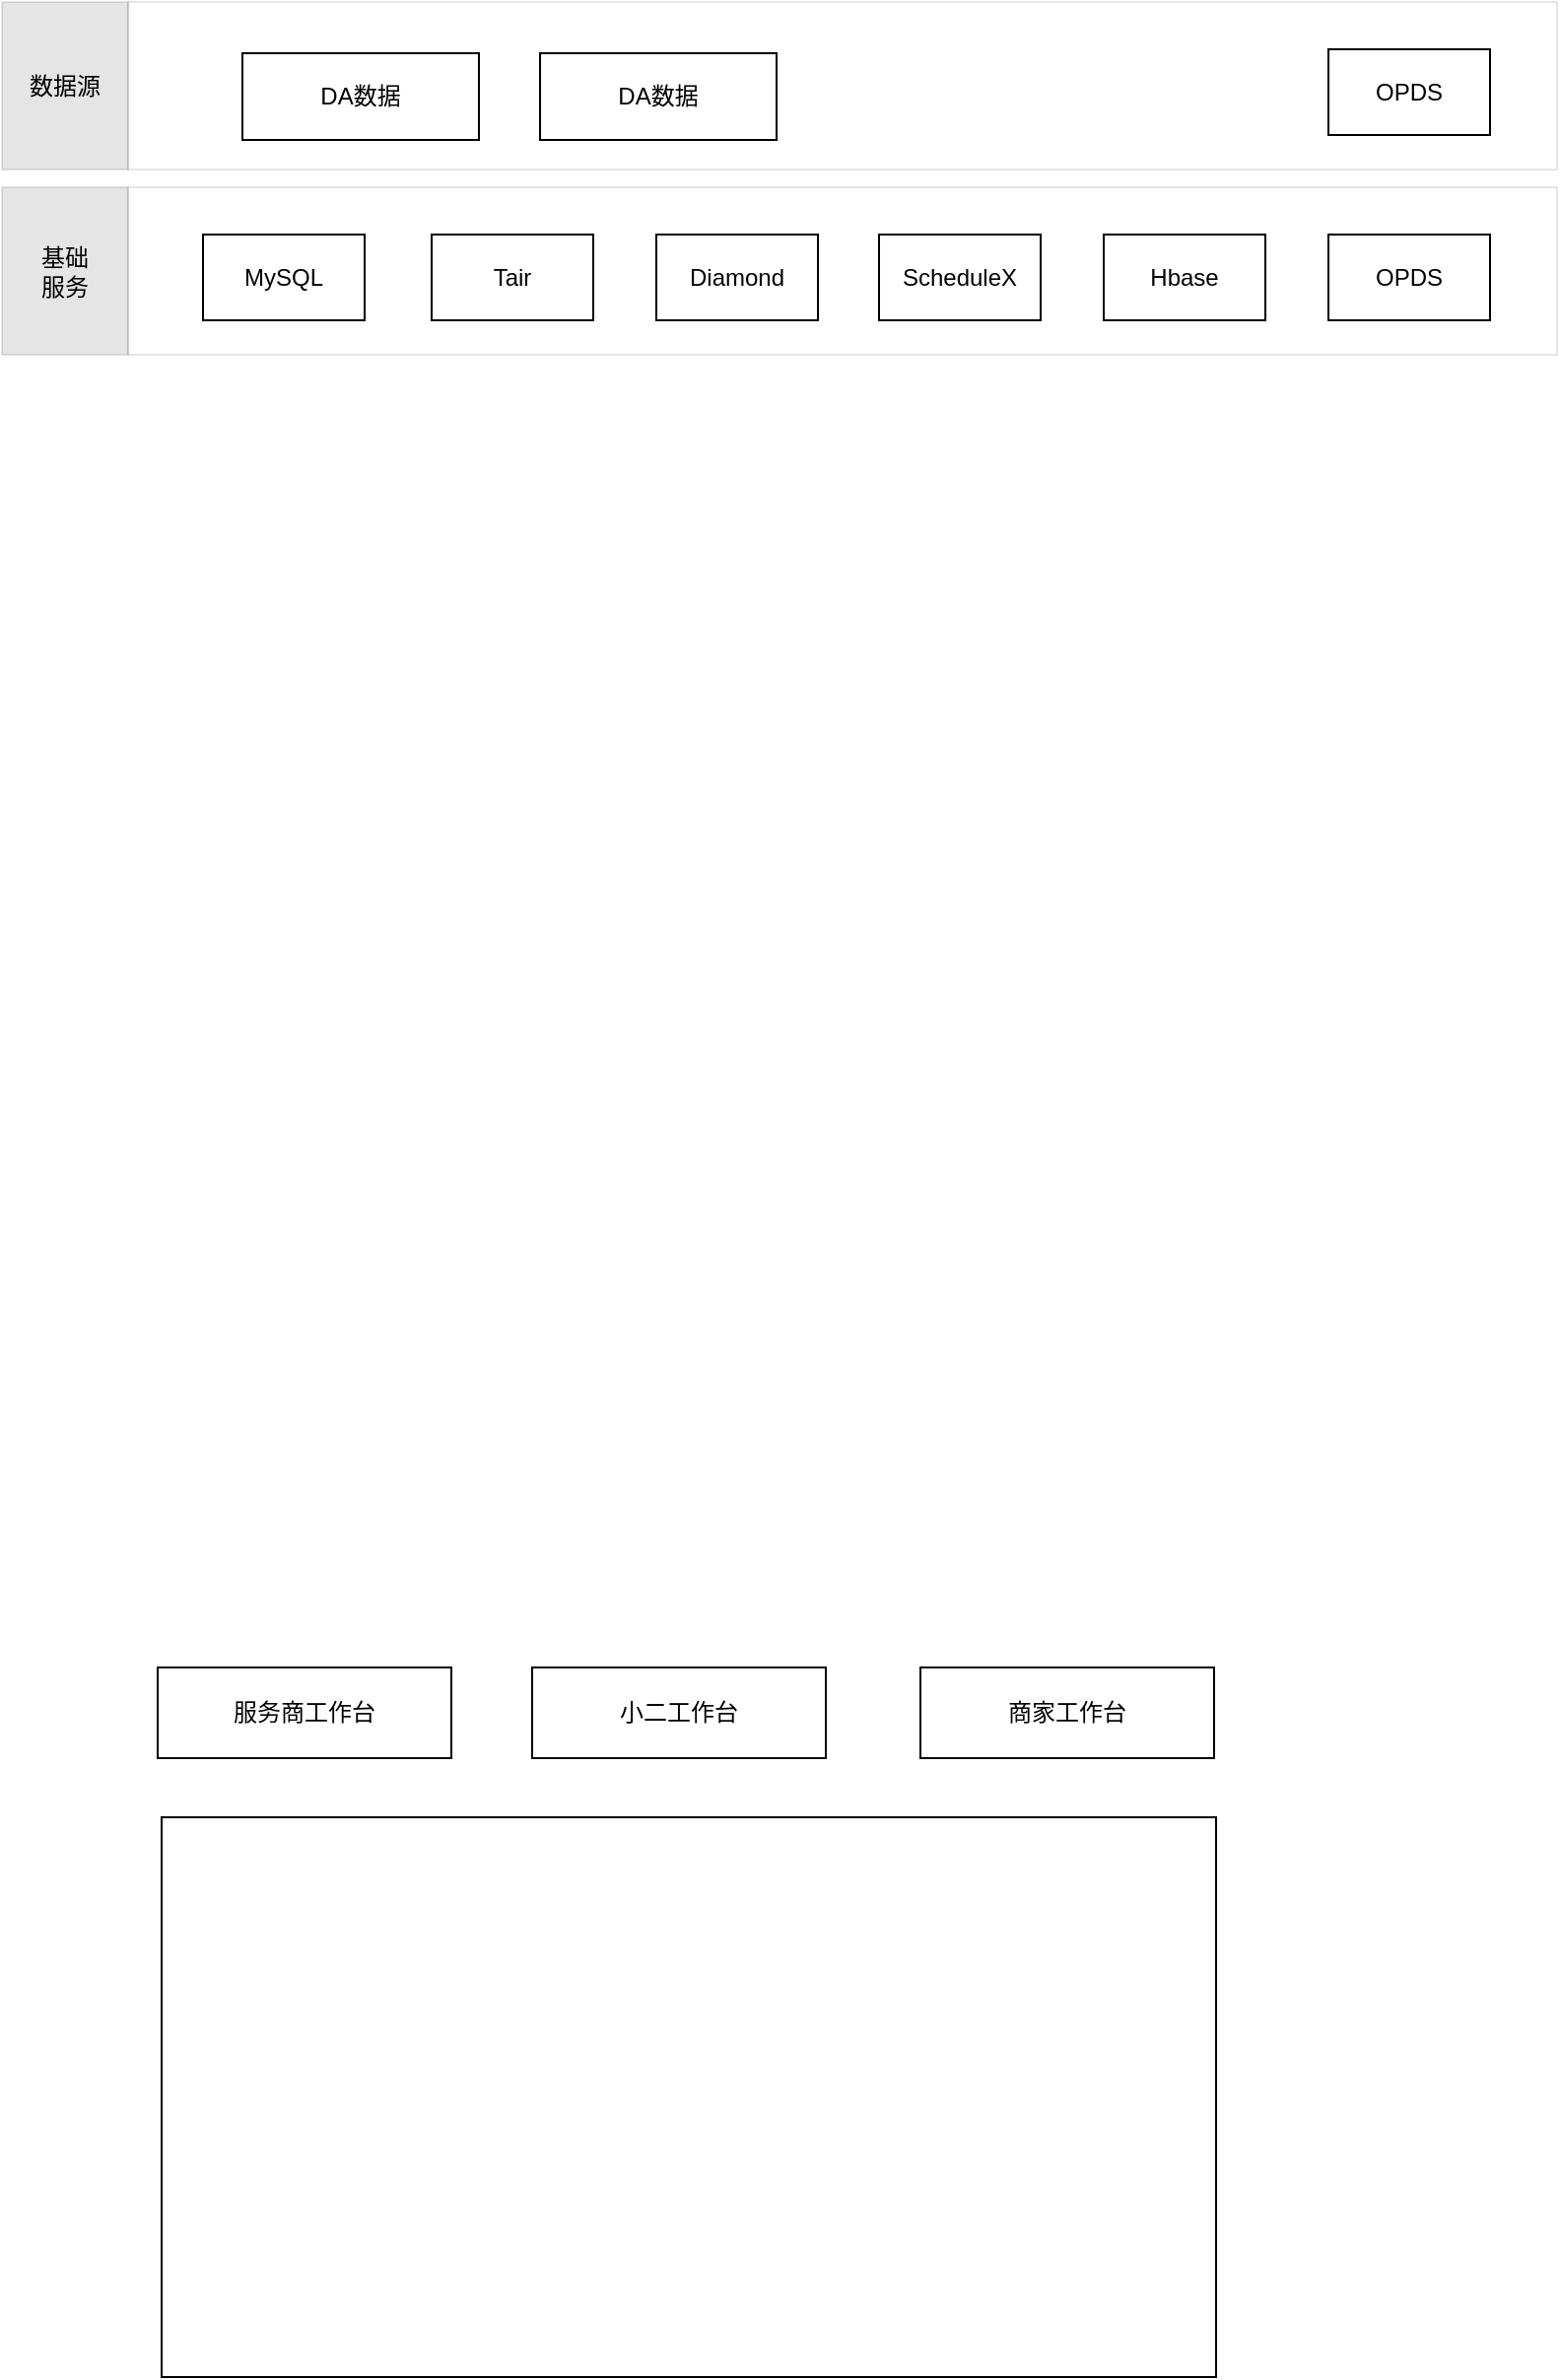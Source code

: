 <mxfile version="14.4.3" type="github">
  <diagram id="fzYdJxx9XS5O2OnHd9Sr" name="第 1 页">
    <mxGraphModel dx="1298" dy="866" grid="0" gridSize="10" guides="1" tooltips="1" connect="1" arrows="1" fold="1" page="1" pageScale="1" pageWidth="827" pageHeight="1169" math="0" shadow="0">
      <root>
        <mxCell id="0" />
        <mxCell id="1" parent="0" />
        <mxCell id="sth7DNuGs8PsifQStnxZ-1" value="" style="rounded=0;whiteSpace=wrap;html=1;strokeWidth=1;opacity=10;" vertex="1" parent="1">
          <mxGeometry x="85" y="591" width="725" height="85" as="geometry" />
        </mxCell>
        <mxCell id="sth7DNuGs8PsifQStnxZ-3" value="MySQL" style="rounded=0;whiteSpace=wrap;html=1;strokeWidth=1;gradientColor=none;fillColor=none;" vertex="1" parent="1">
          <mxGeometry x="123" y="615" width="82" height="43.5" as="geometry" />
        </mxCell>
        <mxCell id="sth7DNuGs8PsifQStnxZ-7" value="Tair" style="rounded=0;whiteSpace=wrap;html=1;strokeWidth=1;gradientColor=none;fillColor=none;" vertex="1" parent="1">
          <mxGeometry x="239" y="615" width="82" height="43.5" as="geometry" />
        </mxCell>
        <mxCell id="sth7DNuGs8PsifQStnxZ-8" value="Diamond" style="rounded=0;whiteSpace=wrap;html=1;strokeWidth=1;gradientColor=none;fillColor=none;" vertex="1" parent="1">
          <mxGeometry x="353" y="615" width="82" height="43.5" as="geometry" />
        </mxCell>
        <mxCell id="sth7DNuGs8PsifQStnxZ-9" value="ScheduleX" style="rounded=0;whiteSpace=wrap;html=1;strokeWidth=1;gradientColor=none;fillColor=none;" vertex="1" parent="1">
          <mxGeometry x="466" y="615" width="82" height="43.5" as="geometry" />
        </mxCell>
        <mxCell id="sth7DNuGs8PsifQStnxZ-10" value="Hbase" style="rounded=0;whiteSpace=wrap;html=1;strokeWidth=1;gradientColor=none;fillColor=none;" vertex="1" parent="1">
          <mxGeometry x="580" y="615" width="82" height="43.5" as="geometry" />
        </mxCell>
        <mxCell id="sth7DNuGs8PsifQStnxZ-11" value="OPDS" style="rounded=0;whiteSpace=wrap;html=1;strokeWidth=1;gradientColor=none;fillColor=none;" vertex="1" parent="1">
          <mxGeometry x="694" y="615" width="82" height="43.5" as="geometry" />
        </mxCell>
        <mxCell id="sth7DNuGs8PsifQStnxZ-12" value="基础&lt;br&gt;服务" style="rounded=0;whiteSpace=wrap;html=1;strokeColor=#000000;strokeWidth=1;gradientColor=none;opacity=10;fillColor=#000000;" vertex="1" parent="1">
          <mxGeometry x="21" y="591" width="64" height="85" as="geometry" />
        </mxCell>
        <mxCell id="sth7DNuGs8PsifQStnxZ-13" value="" style="rounded=0;whiteSpace=wrap;html=1;strokeWidth=1;opacity=10;" vertex="1" parent="1">
          <mxGeometry x="85" y="497" width="725" height="85" as="geometry" />
        </mxCell>
        <mxCell id="sth7DNuGs8PsifQStnxZ-18" value="DA数据" style="rounded=0;whiteSpace=wrap;html=1;strokeWidth=1;gradientColor=none;fillColor=none;" vertex="1" parent="1">
          <mxGeometry x="143" y="523" width="120" height="44" as="geometry" />
        </mxCell>
        <mxCell id="sth7DNuGs8PsifQStnxZ-19" value="OPDS" style="rounded=0;whiteSpace=wrap;html=1;strokeWidth=1;gradientColor=none;fillColor=none;" vertex="1" parent="1">
          <mxGeometry x="694" y="521" width="82" height="43.5" as="geometry" />
        </mxCell>
        <mxCell id="sth7DNuGs8PsifQStnxZ-20" value="数据源" style="rounded=0;whiteSpace=wrap;html=1;strokeColor=#000000;strokeWidth=1;gradientColor=none;opacity=10;fillColor=#000000;" vertex="1" parent="1">
          <mxGeometry x="21" y="497" width="64" height="85" as="geometry" />
        </mxCell>
        <mxCell id="sth7DNuGs8PsifQStnxZ-21" value="DA数据" style="rounded=0;whiteSpace=wrap;html=1;strokeWidth=1;gradientColor=none;fillColor=none;" vertex="1" parent="1">
          <mxGeometry x="294" y="523" width="120" height="44" as="geometry" />
        </mxCell>
        <mxCell id="sth7DNuGs8PsifQStnxZ-22" value="服务商工作台" style="rounded=0;whiteSpace=wrap;html=1;strokeWidth=1;" vertex="1" parent="1">
          <mxGeometry x="100" y="1342" width="149" height="46" as="geometry" />
        </mxCell>
        <mxCell id="sth7DNuGs8PsifQStnxZ-23" value="小二工作台" style="rounded=0;whiteSpace=wrap;html=1;strokeWidth=1;" vertex="1" parent="1">
          <mxGeometry x="290" y="1342" width="149" height="46" as="geometry" />
        </mxCell>
        <mxCell id="sth7DNuGs8PsifQStnxZ-24" value="商家工作台" style="rounded=0;whiteSpace=wrap;html=1;strokeWidth=1;" vertex="1" parent="1">
          <mxGeometry x="487" y="1342" width="149" height="46" as="geometry" />
        </mxCell>
        <mxCell id="sth7DNuGs8PsifQStnxZ-25" value="" style="rounded=0;whiteSpace=wrap;html=1;strokeWidth=1;" vertex="1" parent="1">
          <mxGeometry x="102" y="1418" width="535" height="284" as="geometry" />
        </mxCell>
      </root>
    </mxGraphModel>
  </diagram>
</mxfile>

